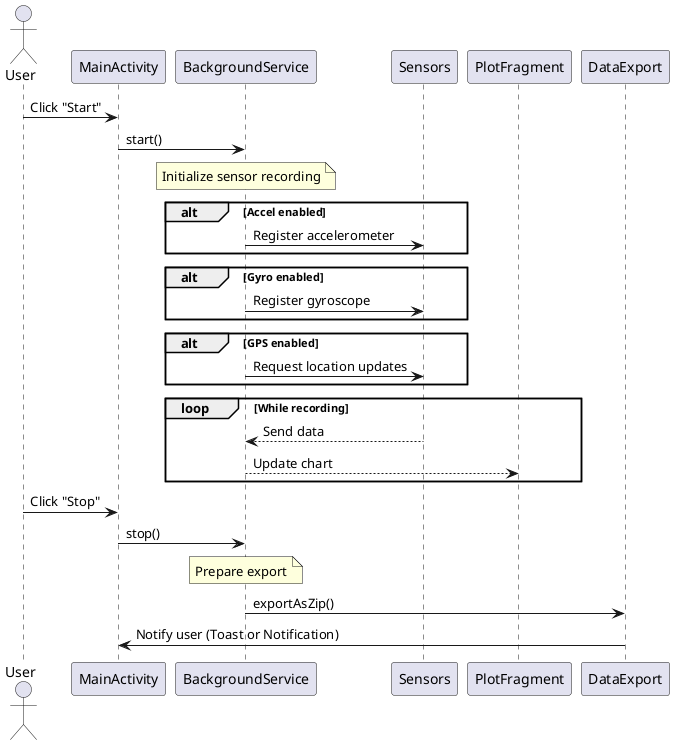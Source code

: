 @startuml
actor User

User -> MainActivity : Click "Start"
MainActivity -> BackgroundService : start()

note over BackgroundService : Initialize sensor recording

alt Accel enabled
  BackgroundService -> Sensors : Register accelerometer
end
alt Gyro enabled
  BackgroundService -> Sensors : Register gyroscope
end
alt GPS enabled
  BackgroundService -> Sensors : Request location updates
end

loop While recording
  Sensors --> BackgroundService : Send data
  BackgroundService --> PlotFragment : Update chart
end

User -> MainActivity : Click "Stop"
MainActivity -> BackgroundService : stop()

note over BackgroundService :Prepare export

BackgroundService -> DataExport : exportAsZip()
DataExport -> MainActivity : Notify user (Toast or Notification)

@enduml


